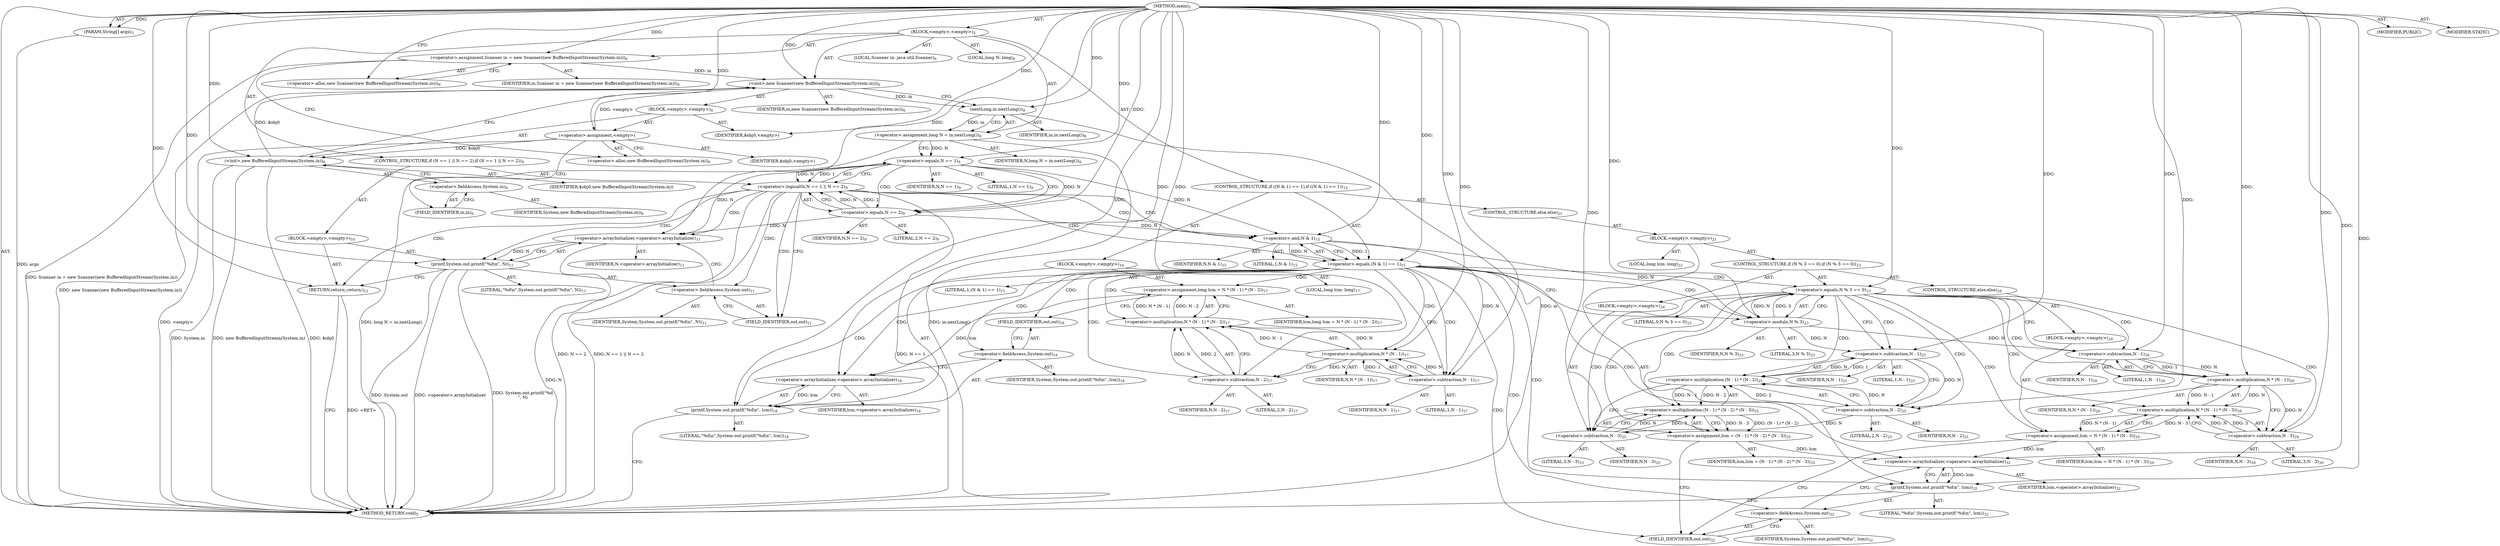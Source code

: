 digraph "main" {  
"19" [label = <(METHOD,main)<SUB>5</SUB>> ]
"20" [label = <(PARAM,String[] args)<SUB>5</SUB>> ]
"21" [label = <(BLOCK,&lt;empty&gt;,&lt;empty&gt;)<SUB>5</SUB>> ]
"4" [label = <(LOCAL,Scanner in: java.util.Scanner)<SUB>6</SUB>> ]
"22" [label = <(&lt;operator&gt;.assignment,Scanner in = new Scanner(new BufferedInputStream(System.in)))<SUB>6</SUB>> ]
"23" [label = <(IDENTIFIER,in,Scanner in = new Scanner(new BufferedInputStream(System.in)))<SUB>6</SUB>> ]
"24" [label = <(&lt;operator&gt;.alloc,new Scanner(new BufferedInputStream(System.in)))<SUB>6</SUB>> ]
"25" [label = <(&lt;init&gt;,new Scanner(new BufferedInputStream(System.in)))<SUB>6</SUB>> ]
"3" [label = <(IDENTIFIER,in,new Scanner(new BufferedInputStream(System.in)))<SUB>6</SUB>> ]
"26" [label = <(BLOCK,&lt;empty&gt;,&lt;empty&gt;)<SUB>6</SUB>> ]
"27" [label = <(&lt;operator&gt;.assignment,&lt;empty&gt;)> ]
"28" [label = <(IDENTIFIER,$obj0,&lt;empty&gt;)> ]
"29" [label = <(&lt;operator&gt;.alloc,new BufferedInputStream(System.in))<SUB>6</SUB>> ]
"30" [label = <(&lt;init&gt;,new BufferedInputStream(System.in))<SUB>6</SUB>> ]
"31" [label = <(IDENTIFIER,$obj0,new BufferedInputStream(System.in))> ]
"32" [label = <(&lt;operator&gt;.fieldAccess,System.in)<SUB>6</SUB>> ]
"33" [label = <(IDENTIFIER,System,new BufferedInputStream(System.in))<SUB>6</SUB>> ]
"34" [label = <(FIELD_IDENTIFIER,in,in)<SUB>6</SUB>> ]
"35" [label = <(IDENTIFIER,$obj0,&lt;empty&gt;)> ]
"36" [label = <(LOCAL,long N: long)<SUB>8</SUB>> ]
"37" [label = <(&lt;operator&gt;.assignment,long N = in.nextLong())<SUB>8</SUB>> ]
"38" [label = <(IDENTIFIER,N,long N = in.nextLong())<SUB>8</SUB>> ]
"39" [label = <(nextLong,in.nextLong())<SUB>8</SUB>> ]
"40" [label = <(IDENTIFIER,in,in.nextLong())<SUB>8</SUB>> ]
"41" [label = <(CONTROL_STRUCTURE,if (N == 1 || N == 2),if (N == 1 || N == 2))<SUB>9</SUB>> ]
"42" [label = <(&lt;operator&gt;.logicalOr,N == 1 || N == 2)<SUB>9</SUB>> ]
"43" [label = <(&lt;operator&gt;.equals,N == 1)<SUB>9</SUB>> ]
"44" [label = <(IDENTIFIER,N,N == 1)<SUB>9</SUB>> ]
"45" [label = <(LITERAL,1,N == 1)<SUB>9</SUB>> ]
"46" [label = <(&lt;operator&gt;.equals,N == 2)<SUB>9</SUB>> ]
"47" [label = <(IDENTIFIER,N,N == 2)<SUB>9</SUB>> ]
"48" [label = <(LITERAL,2,N == 2)<SUB>9</SUB>> ]
"49" [label = <(BLOCK,&lt;empty&gt;,&lt;empty&gt;)<SUB>10</SUB>> ]
"50" [label = <(printf,System.out.printf(&quot;%d\n&quot;, N))<SUB>11</SUB>> ]
"51" [label = <(&lt;operator&gt;.fieldAccess,System.out)<SUB>11</SUB>> ]
"52" [label = <(IDENTIFIER,System,System.out.printf(&quot;%d\n&quot;, N))<SUB>11</SUB>> ]
"53" [label = <(FIELD_IDENTIFIER,out,out)<SUB>11</SUB>> ]
"54" [label = <(LITERAL,&quot;%d\n&quot;,System.out.printf(&quot;%d\n&quot;, N))<SUB>11</SUB>> ]
"55" [label = <(&lt;operator&gt;.arrayInitializer,&lt;operator&gt;.arrayInitializer)<SUB>11</SUB>> ]
"56" [label = <(IDENTIFIER,N,&lt;operator&gt;.arrayInitializer)<SUB>11</SUB>> ]
"57" [label = <(RETURN,return;,return;)<SUB>12</SUB>> ]
"58" [label = <(CONTROL_STRUCTURE,if ((N &amp; 1) == 1),if ((N &amp; 1) == 1))<SUB>15</SUB>> ]
"59" [label = <(&lt;operator&gt;.equals,(N &amp; 1) == 1)<SUB>15</SUB>> ]
"60" [label = <(&lt;operator&gt;.and,N &amp; 1)<SUB>15</SUB>> ]
"61" [label = <(IDENTIFIER,N,N &amp; 1)<SUB>15</SUB>> ]
"62" [label = <(LITERAL,1,N &amp; 1)<SUB>15</SUB>> ]
"63" [label = <(LITERAL,1,(N &amp; 1) == 1)<SUB>15</SUB>> ]
"64" [label = <(BLOCK,&lt;empty&gt;,&lt;empty&gt;)<SUB>16</SUB>> ]
"65" [label = <(LOCAL,long lcm: long)<SUB>17</SUB>> ]
"66" [label = <(&lt;operator&gt;.assignment,long lcm = N * (N - 1) * (N - 2))<SUB>17</SUB>> ]
"67" [label = <(IDENTIFIER,lcm,long lcm = N * (N - 1) * (N - 2))<SUB>17</SUB>> ]
"68" [label = <(&lt;operator&gt;.multiplication,N * (N - 1) * (N - 2))<SUB>17</SUB>> ]
"69" [label = <(&lt;operator&gt;.multiplication,N * (N - 1))<SUB>17</SUB>> ]
"70" [label = <(IDENTIFIER,N,N * (N - 1))<SUB>17</SUB>> ]
"71" [label = <(&lt;operator&gt;.subtraction,N - 1)<SUB>17</SUB>> ]
"72" [label = <(IDENTIFIER,N,N - 1)<SUB>17</SUB>> ]
"73" [label = <(LITERAL,1,N - 1)<SUB>17</SUB>> ]
"74" [label = <(&lt;operator&gt;.subtraction,N - 2)<SUB>17</SUB>> ]
"75" [label = <(IDENTIFIER,N,N - 2)<SUB>17</SUB>> ]
"76" [label = <(LITERAL,2,N - 2)<SUB>17</SUB>> ]
"77" [label = <(printf,System.out.printf(&quot;%d\n&quot;, lcm))<SUB>18</SUB>> ]
"78" [label = <(&lt;operator&gt;.fieldAccess,System.out)<SUB>18</SUB>> ]
"79" [label = <(IDENTIFIER,System,System.out.printf(&quot;%d\n&quot;, lcm))<SUB>18</SUB>> ]
"80" [label = <(FIELD_IDENTIFIER,out,out)<SUB>18</SUB>> ]
"81" [label = <(LITERAL,&quot;%d\n&quot;,System.out.printf(&quot;%d\n&quot;, lcm))<SUB>18</SUB>> ]
"82" [label = <(&lt;operator&gt;.arrayInitializer,&lt;operator&gt;.arrayInitializer)<SUB>18</SUB>> ]
"83" [label = <(IDENTIFIER,lcm,&lt;operator&gt;.arrayInitializer)<SUB>18</SUB>> ]
"84" [label = <(CONTROL_STRUCTURE,else,else)<SUB>21</SUB>> ]
"85" [label = <(BLOCK,&lt;empty&gt;,&lt;empty&gt;)<SUB>21</SUB>> ]
"86" [label = <(LOCAL,long lcm: long)<SUB>22</SUB>> ]
"87" [label = <(CONTROL_STRUCTURE,if (N % 3 == 0),if (N % 3 == 0))<SUB>23</SUB>> ]
"88" [label = <(&lt;operator&gt;.equals,N % 3 == 0)<SUB>23</SUB>> ]
"89" [label = <(&lt;operator&gt;.modulo,N % 3)<SUB>23</SUB>> ]
"90" [label = <(IDENTIFIER,N,N % 3)<SUB>23</SUB>> ]
"91" [label = <(LITERAL,3,N % 3)<SUB>23</SUB>> ]
"92" [label = <(LITERAL,0,N % 3 == 0)<SUB>23</SUB>> ]
"93" [label = <(BLOCK,&lt;empty&gt;,&lt;empty&gt;)<SUB>24</SUB>> ]
"94" [label = <(&lt;operator&gt;.assignment,lcm = (N - 1) * (N - 2) * (N - 3))<SUB>25</SUB>> ]
"95" [label = <(IDENTIFIER,lcm,lcm = (N - 1) * (N - 2) * (N - 3))<SUB>25</SUB>> ]
"96" [label = <(&lt;operator&gt;.multiplication,(N - 1) * (N - 2) * (N - 3))<SUB>25</SUB>> ]
"97" [label = <(&lt;operator&gt;.multiplication,(N - 1) * (N - 2))<SUB>25</SUB>> ]
"98" [label = <(&lt;operator&gt;.subtraction,N - 1)<SUB>25</SUB>> ]
"99" [label = <(IDENTIFIER,N,N - 1)<SUB>25</SUB>> ]
"100" [label = <(LITERAL,1,N - 1)<SUB>25</SUB>> ]
"101" [label = <(&lt;operator&gt;.subtraction,N - 2)<SUB>25</SUB>> ]
"102" [label = <(IDENTIFIER,N,N - 2)<SUB>25</SUB>> ]
"103" [label = <(LITERAL,2,N - 2)<SUB>25</SUB>> ]
"104" [label = <(&lt;operator&gt;.subtraction,N - 3)<SUB>25</SUB>> ]
"105" [label = <(IDENTIFIER,N,N - 3)<SUB>25</SUB>> ]
"106" [label = <(LITERAL,3,N - 3)<SUB>25</SUB>> ]
"107" [label = <(CONTROL_STRUCTURE,else,else)<SUB>28</SUB>> ]
"108" [label = <(BLOCK,&lt;empty&gt;,&lt;empty&gt;)<SUB>28</SUB>> ]
"109" [label = <(&lt;operator&gt;.assignment,lcm = N * (N - 1) * (N - 3))<SUB>29</SUB>> ]
"110" [label = <(IDENTIFIER,lcm,lcm = N * (N - 1) * (N - 3))<SUB>29</SUB>> ]
"111" [label = <(&lt;operator&gt;.multiplication,N * (N - 1) * (N - 3))<SUB>29</SUB>> ]
"112" [label = <(&lt;operator&gt;.multiplication,N * (N - 1))<SUB>29</SUB>> ]
"113" [label = <(IDENTIFIER,N,N * (N - 1))<SUB>29</SUB>> ]
"114" [label = <(&lt;operator&gt;.subtraction,N - 1)<SUB>29</SUB>> ]
"115" [label = <(IDENTIFIER,N,N - 1)<SUB>29</SUB>> ]
"116" [label = <(LITERAL,1,N - 1)<SUB>29</SUB>> ]
"117" [label = <(&lt;operator&gt;.subtraction,N - 3)<SUB>29</SUB>> ]
"118" [label = <(IDENTIFIER,N,N - 3)<SUB>29</SUB>> ]
"119" [label = <(LITERAL,3,N - 3)<SUB>29</SUB>> ]
"120" [label = <(printf,System.out.printf(&quot;%d\n&quot;, lcm))<SUB>32</SUB>> ]
"121" [label = <(&lt;operator&gt;.fieldAccess,System.out)<SUB>32</SUB>> ]
"122" [label = <(IDENTIFIER,System,System.out.printf(&quot;%d\n&quot;, lcm))<SUB>32</SUB>> ]
"123" [label = <(FIELD_IDENTIFIER,out,out)<SUB>32</SUB>> ]
"124" [label = <(LITERAL,&quot;%d\n&quot;,System.out.printf(&quot;%d\n&quot;, lcm))<SUB>32</SUB>> ]
"125" [label = <(&lt;operator&gt;.arrayInitializer,&lt;operator&gt;.arrayInitializer)<SUB>32</SUB>> ]
"126" [label = <(IDENTIFIER,lcm,&lt;operator&gt;.arrayInitializer)<SUB>32</SUB>> ]
"127" [label = <(MODIFIER,PUBLIC)> ]
"128" [label = <(MODIFIER,STATIC)> ]
"129" [label = <(METHOD_RETURN,void)<SUB>5</SUB>> ]
  "19" -> "20"  [ label = "AST: "] 
  "19" -> "21"  [ label = "AST: "] 
  "19" -> "127"  [ label = "AST: "] 
  "19" -> "128"  [ label = "AST: "] 
  "19" -> "129"  [ label = "AST: "] 
  "21" -> "4"  [ label = "AST: "] 
  "21" -> "22"  [ label = "AST: "] 
  "21" -> "25"  [ label = "AST: "] 
  "21" -> "36"  [ label = "AST: "] 
  "21" -> "37"  [ label = "AST: "] 
  "21" -> "41"  [ label = "AST: "] 
  "21" -> "58"  [ label = "AST: "] 
  "22" -> "23"  [ label = "AST: "] 
  "22" -> "24"  [ label = "AST: "] 
  "25" -> "3"  [ label = "AST: "] 
  "25" -> "26"  [ label = "AST: "] 
  "26" -> "27"  [ label = "AST: "] 
  "26" -> "30"  [ label = "AST: "] 
  "26" -> "35"  [ label = "AST: "] 
  "27" -> "28"  [ label = "AST: "] 
  "27" -> "29"  [ label = "AST: "] 
  "30" -> "31"  [ label = "AST: "] 
  "30" -> "32"  [ label = "AST: "] 
  "32" -> "33"  [ label = "AST: "] 
  "32" -> "34"  [ label = "AST: "] 
  "37" -> "38"  [ label = "AST: "] 
  "37" -> "39"  [ label = "AST: "] 
  "39" -> "40"  [ label = "AST: "] 
  "41" -> "42"  [ label = "AST: "] 
  "41" -> "49"  [ label = "AST: "] 
  "42" -> "43"  [ label = "AST: "] 
  "42" -> "46"  [ label = "AST: "] 
  "43" -> "44"  [ label = "AST: "] 
  "43" -> "45"  [ label = "AST: "] 
  "46" -> "47"  [ label = "AST: "] 
  "46" -> "48"  [ label = "AST: "] 
  "49" -> "50"  [ label = "AST: "] 
  "49" -> "57"  [ label = "AST: "] 
  "50" -> "51"  [ label = "AST: "] 
  "50" -> "54"  [ label = "AST: "] 
  "50" -> "55"  [ label = "AST: "] 
  "51" -> "52"  [ label = "AST: "] 
  "51" -> "53"  [ label = "AST: "] 
  "55" -> "56"  [ label = "AST: "] 
  "58" -> "59"  [ label = "AST: "] 
  "58" -> "64"  [ label = "AST: "] 
  "58" -> "84"  [ label = "AST: "] 
  "59" -> "60"  [ label = "AST: "] 
  "59" -> "63"  [ label = "AST: "] 
  "60" -> "61"  [ label = "AST: "] 
  "60" -> "62"  [ label = "AST: "] 
  "64" -> "65"  [ label = "AST: "] 
  "64" -> "66"  [ label = "AST: "] 
  "64" -> "77"  [ label = "AST: "] 
  "66" -> "67"  [ label = "AST: "] 
  "66" -> "68"  [ label = "AST: "] 
  "68" -> "69"  [ label = "AST: "] 
  "68" -> "74"  [ label = "AST: "] 
  "69" -> "70"  [ label = "AST: "] 
  "69" -> "71"  [ label = "AST: "] 
  "71" -> "72"  [ label = "AST: "] 
  "71" -> "73"  [ label = "AST: "] 
  "74" -> "75"  [ label = "AST: "] 
  "74" -> "76"  [ label = "AST: "] 
  "77" -> "78"  [ label = "AST: "] 
  "77" -> "81"  [ label = "AST: "] 
  "77" -> "82"  [ label = "AST: "] 
  "78" -> "79"  [ label = "AST: "] 
  "78" -> "80"  [ label = "AST: "] 
  "82" -> "83"  [ label = "AST: "] 
  "84" -> "85"  [ label = "AST: "] 
  "85" -> "86"  [ label = "AST: "] 
  "85" -> "87"  [ label = "AST: "] 
  "85" -> "120"  [ label = "AST: "] 
  "87" -> "88"  [ label = "AST: "] 
  "87" -> "93"  [ label = "AST: "] 
  "87" -> "107"  [ label = "AST: "] 
  "88" -> "89"  [ label = "AST: "] 
  "88" -> "92"  [ label = "AST: "] 
  "89" -> "90"  [ label = "AST: "] 
  "89" -> "91"  [ label = "AST: "] 
  "93" -> "94"  [ label = "AST: "] 
  "94" -> "95"  [ label = "AST: "] 
  "94" -> "96"  [ label = "AST: "] 
  "96" -> "97"  [ label = "AST: "] 
  "96" -> "104"  [ label = "AST: "] 
  "97" -> "98"  [ label = "AST: "] 
  "97" -> "101"  [ label = "AST: "] 
  "98" -> "99"  [ label = "AST: "] 
  "98" -> "100"  [ label = "AST: "] 
  "101" -> "102"  [ label = "AST: "] 
  "101" -> "103"  [ label = "AST: "] 
  "104" -> "105"  [ label = "AST: "] 
  "104" -> "106"  [ label = "AST: "] 
  "107" -> "108"  [ label = "AST: "] 
  "108" -> "109"  [ label = "AST: "] 
  "109" -> "110"  [ label = "AST: "] 
  "109" -> "111"  [ label = "AST: "] 
  "111" -> "112"  [ label = "AST: "] 
  "111" -> "117"  [ label = "AST: "] 
  "112" -> "113"  [ label = "AST: "] 
  "112" -> "114"  [ label = "AST: "] 
  "114" -> "115"  [ label = "AST: "] 
  "114" -> "116"  [ label = "AST: "] 
  "117" -> "118"  [ label = "AST: "] 
  "117" -> "119"  [ label = "AST: "] 
  "120" -> "121"  [ label = "AST: "] 
  "120" -> "124"  [ label = "AST: "] 
  "120" -> "125"  [ label = "AST: "] 
  "121" -> "122"  [ label = "AST: "] 
  "121" -> "123"  [ label = "AST: "] 
  "125" -> "126"  [ label = "AST: "] 
  "22" -> "29"  [ label = "CFG: "] 
  "25" -> "39"  [ label = "CFG: "] 
  "37" -> "43"  [ label = "CFG: "] 
  "24" -> "22"  [ label = "CFG: "] 
  "39" -> "37"  [ label = "CFG: "] 
  "42" -> "53"  [ label = "CFG: "] 
  "42" -> "60"  [ label = "CFG: "] 
  "59" -> "71"  [ label = "CFG: "] 
  "59" -> "89"  [ label = "CFG: "] 
  "27" -> "34"  [ label = "CFG: "] 
  "30" -> "25"  [ label = "CFG: "] 
  "43" -> "42"  [ label = "CFG: "] 
  "43" -> "46"  [ label = "CFG: "] 
  "46" -> "42"  [ label = "CFG: "] 
  "50" -> "57"  [ label = "CFG: "] 
  "57" -> "129"  [ label = "CFG: "] 
  "60" -> "59"  [ label = "CFG: "] 
  "66" -> "80"  [ label = "CFG: "] 
  "77" -> "129"  [ label = "CFG: "] 
  "29" -> "27"  [ label = "CFG: "] 
  "32" -> "30"  [ label = "CFG: "] 
  "51" -> "55"  [ label = "CFG: "] 
  "55" -> "50"  [ label = "CFG: "] 
  "68" -> "66"  [ label = "CFG: "] 
  "78" -> "82"  [ label = "CFG: "] 
  "82" -> "77"  [ label = "CFG: "] 
  "120" -> "129"  [ label = "CFG: "] 
  "34" -> "32"  [ label = "CFG: "] 
  "53" -> "51"  [ label = "CFG: "] 
  "69" -> "74"  [ label = "CFG: "] 
  "74" -> "68"  [ label = "CFG: "] 
  "80" -> "78"  [ label = "CFG: "] 
  "88" -> "98"  [ label = "CFG: "] 
  "88" -> "114"  [ label = "CFG: "] 
  "121" -> "125"  [ label = "CFG: "] 
  "125" -> "120"  [ label = "CFG: "] 
  "71" -> "69"  [ label = "CFG: "] 
  "89" -> "88"  [ label = "CFG: "] 
  "94" -> "123"  [ label = "CFG: "] 
  "123" -> "121"  [ label = "CFG: "] 
  "96" -> "94"  [ label = "CFG: "] 
  "109" -> "123"  [ label = "CFG: "] 
  "97" -> "104"  [ label = "CFG: "] 
  "104" -> "96"  [ label = "CFG: "] 
  "111" -> "109"  [ label = "CFG: "] 
  "98" -> "101"  [ label = "CFG: "] 
  "101" -> "97"  [ label = "CFG: "] 
  "112" -> "117"  [ label = "CFG: "] 
  "117" -> "111"  [ label = "CFG: "] 
  "114" -> "112"  [ label = "CFG: "] 
  "19" -> "24"  [ label = "CFG: "] 
  "57" -> "129"  [ label = "DDG: &lt;RET&gt;"] 
  "20" -> "129"  [ label = "DDG: args"] 
  "22" -> "129"  [ label = "DDG: Scanner in = new Scanner(new BufferedInputStream(System.in))"] 
  "27" -> "129"  [ label = "DDG: &lt;empty&gt;"] 
  "30" -> "129"  [ label = "DDG: $obj0"] 
  "30" -> "129"  [ label = "DDG: System.in"] 
  "30" -> "129"  [ label = "DDG: new BufferedInputStream(System.in)"] 
  "25" -> "129"  [ label = "DDG: new Scanner(new BufferedInputStream(System.in))"] 
  "39" -> "129"  [ label = "DDG: in"] 
  "37" -> "129"  [ label = "DDG: in.nextLong()"] 
  "37" -> "129"  [ label = "DDG: long N = in.nextLong()"] 
  "42" -> "129"  [ label = "DDG: N == 1"] 
  "42" -> "129"  [ label = "DDG: N == 2"] 
  "42" -> "129"  [ label = "DDG: N == 1 || N == 2"] 
  "50" -> "129"  [ label = "DDG: System.out"] 
  "55" -> "129"  [ label = "DDG: N"] 
  "50" -> "129"  [ label = "DDG: &lt;operator&gt;.arrayInitializer"] 
  "50" -> "129"  [ label = "DDG: System.out.printf(&quot;%d\n&quot;, N)"] 
  "19" -> "20"  [ label = "DDG: "] 
  "19" -> "22"  [ label = "DDG: "] 
  "39" -> "37"  [ label = "DDG: in"] 
  "22" -> "25"  [ label = "DDG: in"] 
  "19" -> "25"  [ label = "DDG: "] 
  "27" -> "25"  [ label = "DDG: &lt;empty&gt;"] 
  "30" -> "25"  [ label = "DDG: $obj0"] 
  "19" -> "27"  [ label = "DDG: "] 
  "19" -> "35"  [ label = "DDG: "] 
  "25" -> "39"  [ label = "DDG: in"] 
  "19" -> "39"  [ label = "DDG: "] 
  "43" -> "42"  [ label = "DDG: N"] 
  "43" -> "42"  [ label = "DDG: 1"] 
  "46" -> "42"  [ label = "DDG: N"] 
  "46" -> "42"  [ label = "DDG: 2"] 
  "19" -> "57"  [ label = "DDG: "] 
  "60" -> "59"  [ label = "DDG: N"] 
  "60" -> "59"  [ label = "DDG: 1"] 
  "19" -> "59"  [ label = "DDG: "] 
  "68" -> "66"  [ label = "DDG: N * (N - 1)"] 
  "68" -> "66"  [ label = "DDG: N - 2"] 
  "27" -> "30"  [ label = "DDG: $obj0"] 
  "19" -> "30"  [ label = "DDG: "] 
  "37" -> "43"  [ label = "DDG: N"] 
  "19" -> "43"  [ label = "DDG: "] 
  "43" -> "46"  [ label = "DDG: N"] 
  "19" -> "46"  [ label = "DDG: "] 
  "19" -> "50"  [ label = "DDG: "] 
  "55" -> "50"  [ label = "DDG: N"] 
  "43" -> "60"  [ label = "DDG: N"] 
  "46" -> "60"  [ label = "DDG: N"] 
  "19" -> "60"  [ label = "DDG: "] 
  "19" -> "77"  [ label = "DDG: "] 
  "82" -> "77"  [ label = "DDG: lcm"] 
  "43" -> "55"  [ label = "DDG: N"] 
  "46" -> "55"  [ label = "DDG: N"] 
  "19" -> "55"  [ label = "DDG: "] 
  "69" -> "68"  [ label = "DDG: N"] 
  "69" -> "68"  [ label = "DDG: N - 1"] 
  "74" -> "68"  [ label = "DDG: N"] 
  "74" -> "68"  [ label = "DDG: 2"] 
  "66" -> "82"  [ label = "DDG: lcm"] 
  "19" -> "82"  [ label = "DDG: "] 
  "19" -> "120"  [ label = "DDG: "] 
  "125" -> "120"  [ label = "DDG: lcm"] 
  "71" -> "69"  [ label = "DDG: N"] 
  "19" -> "69"  [ label = "DDG: "] 
  "71" -> "69"  [ label = "DDG: 1"] 
  "69" -> "74"  [ label = "DDG: N"] 
  "19" -> "74"  [ label = "DDG: "] 
  "89" -> "88"  [ label = "DDG: N"] 
  "89" -> "88"  [ label = "DDG: 3"] 
  "19" -> "88"  [ label = "DDG: "] 
  "96" -> "94"  [ label = "DDG: (N - 1) * (N - 2)"] 
  "96" -> "94"  [ label = "DDG: N - 3"] 
  "109" -> "125"  [ label = "DDG: lcm"] 
  "94" -> "125"  [ label = "DDG: lcm"] 
  "19" -> "125"  [ label = "DDG: "] 
  "60" -> "71"  [ label = "DDG: N"] 
  "19" -> "71"  [ label = "DDG: "] 
  "60" -> "89"  [ label = "DDG: N"] 
  "19" -> "89"  [ label = "DDG: "] 
  "111" -> "109"  [ label = "DDG: N * (N - 1)"] 
  "111" -> "109"  [ label = "DDG: N - 3"] 
  "97" -> "96"  [ label = "DDG: N - 1"] 
  "97" -> "96"  [ label = "DDG: N - 2"] 
  "104" -> "96"  [ label = "DDG: N"] 
  "104" -> "96"  [ label = "DDG: 3"] 
  "98" -> "97"  [ label = "DDG: N"] 
  "98" -> "97"  [ label = "DDG: 1"] 
  "101" -> "97"  [ label = "DDG: N"] 
  "101" -> "97"  [ label = "DDG: 2"] 
  "101" -> "104"  [ label = "DDG: N"] 
  "19" -> "104"  [ label = "DDG: "] 
  "112" -> "111"  [ label = "DDG: N"] 
  "112" -> "111"  [ label = "DDG: N - 1"] 
  "117" -> "111"  [ label = "DDG: N"] 
  "117" -> "111"  [ label = "DDG: 3"] 
  "89" -> "98"  [ label = "DDG: N"] 
  "19" -> "98"  [ label = "DDG: "] 
  "98" -> "101"  [ label = "DDG: N"] 
  "19" -> "101"  [ label = "DDG: "] 
  "114" -> "112"  [ label = "DDG: N"] 
  "19" -> "112"  [ label = "DDG: "] 
  "114" -> "112"  [ label = "DDG: 1"] 
  "112" -> "117"  [ label = "DDG: N"] 
  "19" -> "117"  [ label = "DDG: "] 
  "89" -> "114"  [ label = "DDG: N"] 
  "19" -> "114"  [ label = "DDG: "] 
  "42" -> "60"  [ label = "CDG: "] 
  "42" -> "51"  [ label = "CDG: "] 
  "42" -> "57"  [ label = "CDG: "] 
  "42" -> "50"  [ label = "CDG: "] 
  "42" -> "59"  [ label = "CDG: "] 
  "42" -> "53"  [ label = "CDG: "] 
  "42" -> "55"  [ label = "CDG: "] 
  "59" -> "68"  [ label = "CDG: "] 
  "59" -> "77"  [ label = "CDG: "] 
  "59" -> "89"  [ label = "CDG: "] 
  "59" -> "66"  [ label = "CDG: "] 
  "59" -> "120"  [ label = "CDG: "] 
  "59" -> "69"  [ label = "CDG: "] 
  "59" -> "74"  [ label = "CDG: "] 
  "59" -> "121"  [ label = "CDG: "] 
  "59" -> "123"  [ label = "CDG: "] 
  "59" -> "82"  [ label = "CDG: "] 
  "59" -> "80"  [ label = "CDG: "] 
  "59" -> "71"  [ label = "CDG: "] 
  "59" -> "88"  [ label = "CDG: "] 
  "59" -> "125"  [ label = "CDG: "] 
  "59" -> "78"  [ label = "CDG: "] 
  "43" -> "46"  [ label = "CDG: "] 
  "88" -> "94"  [ label = "CDG: "] 
  "88" -> "96"  [ label = "CDG: "] 
  "88" -> "98"  [ label = "CDG: "] 
  "88" -> "114"  [ label = "CDG: "] 
  "88" -> "104"  [ label = "CDG: "] 
  "88" -> "97"  [ label = "CDG: "] 
  "88" -> "112"  [ label = "CDG: "] 
  "88" -> "101"  [ label = "CDG: "] 
  "88" -> "117"  [ label = "CDG: "] 
  "88" -> "111"  [ label = "CDG: "] 
  "88" -> "109"  [ label = "CDG: "] 
}
